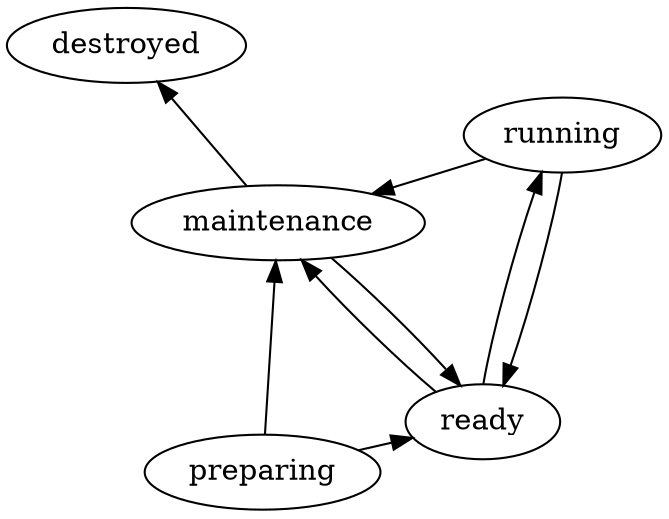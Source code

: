 digraph KioskWorkflow {
  layout=fdp;
  K=1;

  preparing -> ready;
  ready -> maintenance;
  maintenance -> ready;
  preparing -> maintenance;
  maintenance -> destroyed;
  ready -> running;
  running -> ready;
  running -> maintenance;
}
